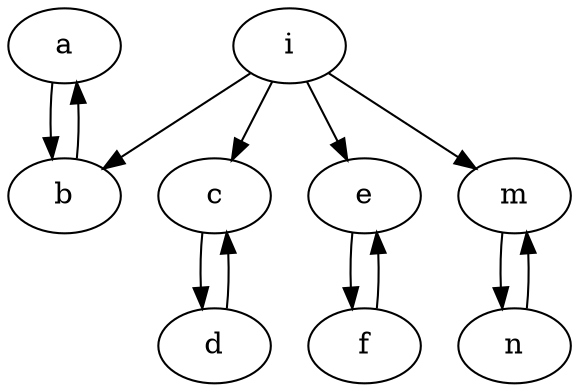 strict digraph "" {
	a -> b	[dir=forward];
	b -> a	[dir=forward];
	c -> d	[dir=forward];
	d -> c	[dir=forward];
	f -> e	[dir=forward];
	e -> f	[dir=forward];
	m -> n	[dir=forward];
	n -> m	[dir=forward];
	i -> b	[dir=forward];
	i -> c	[dir=forward];
	i -> e	[dir=forward];
	i -> m	[dir=forward];
}
